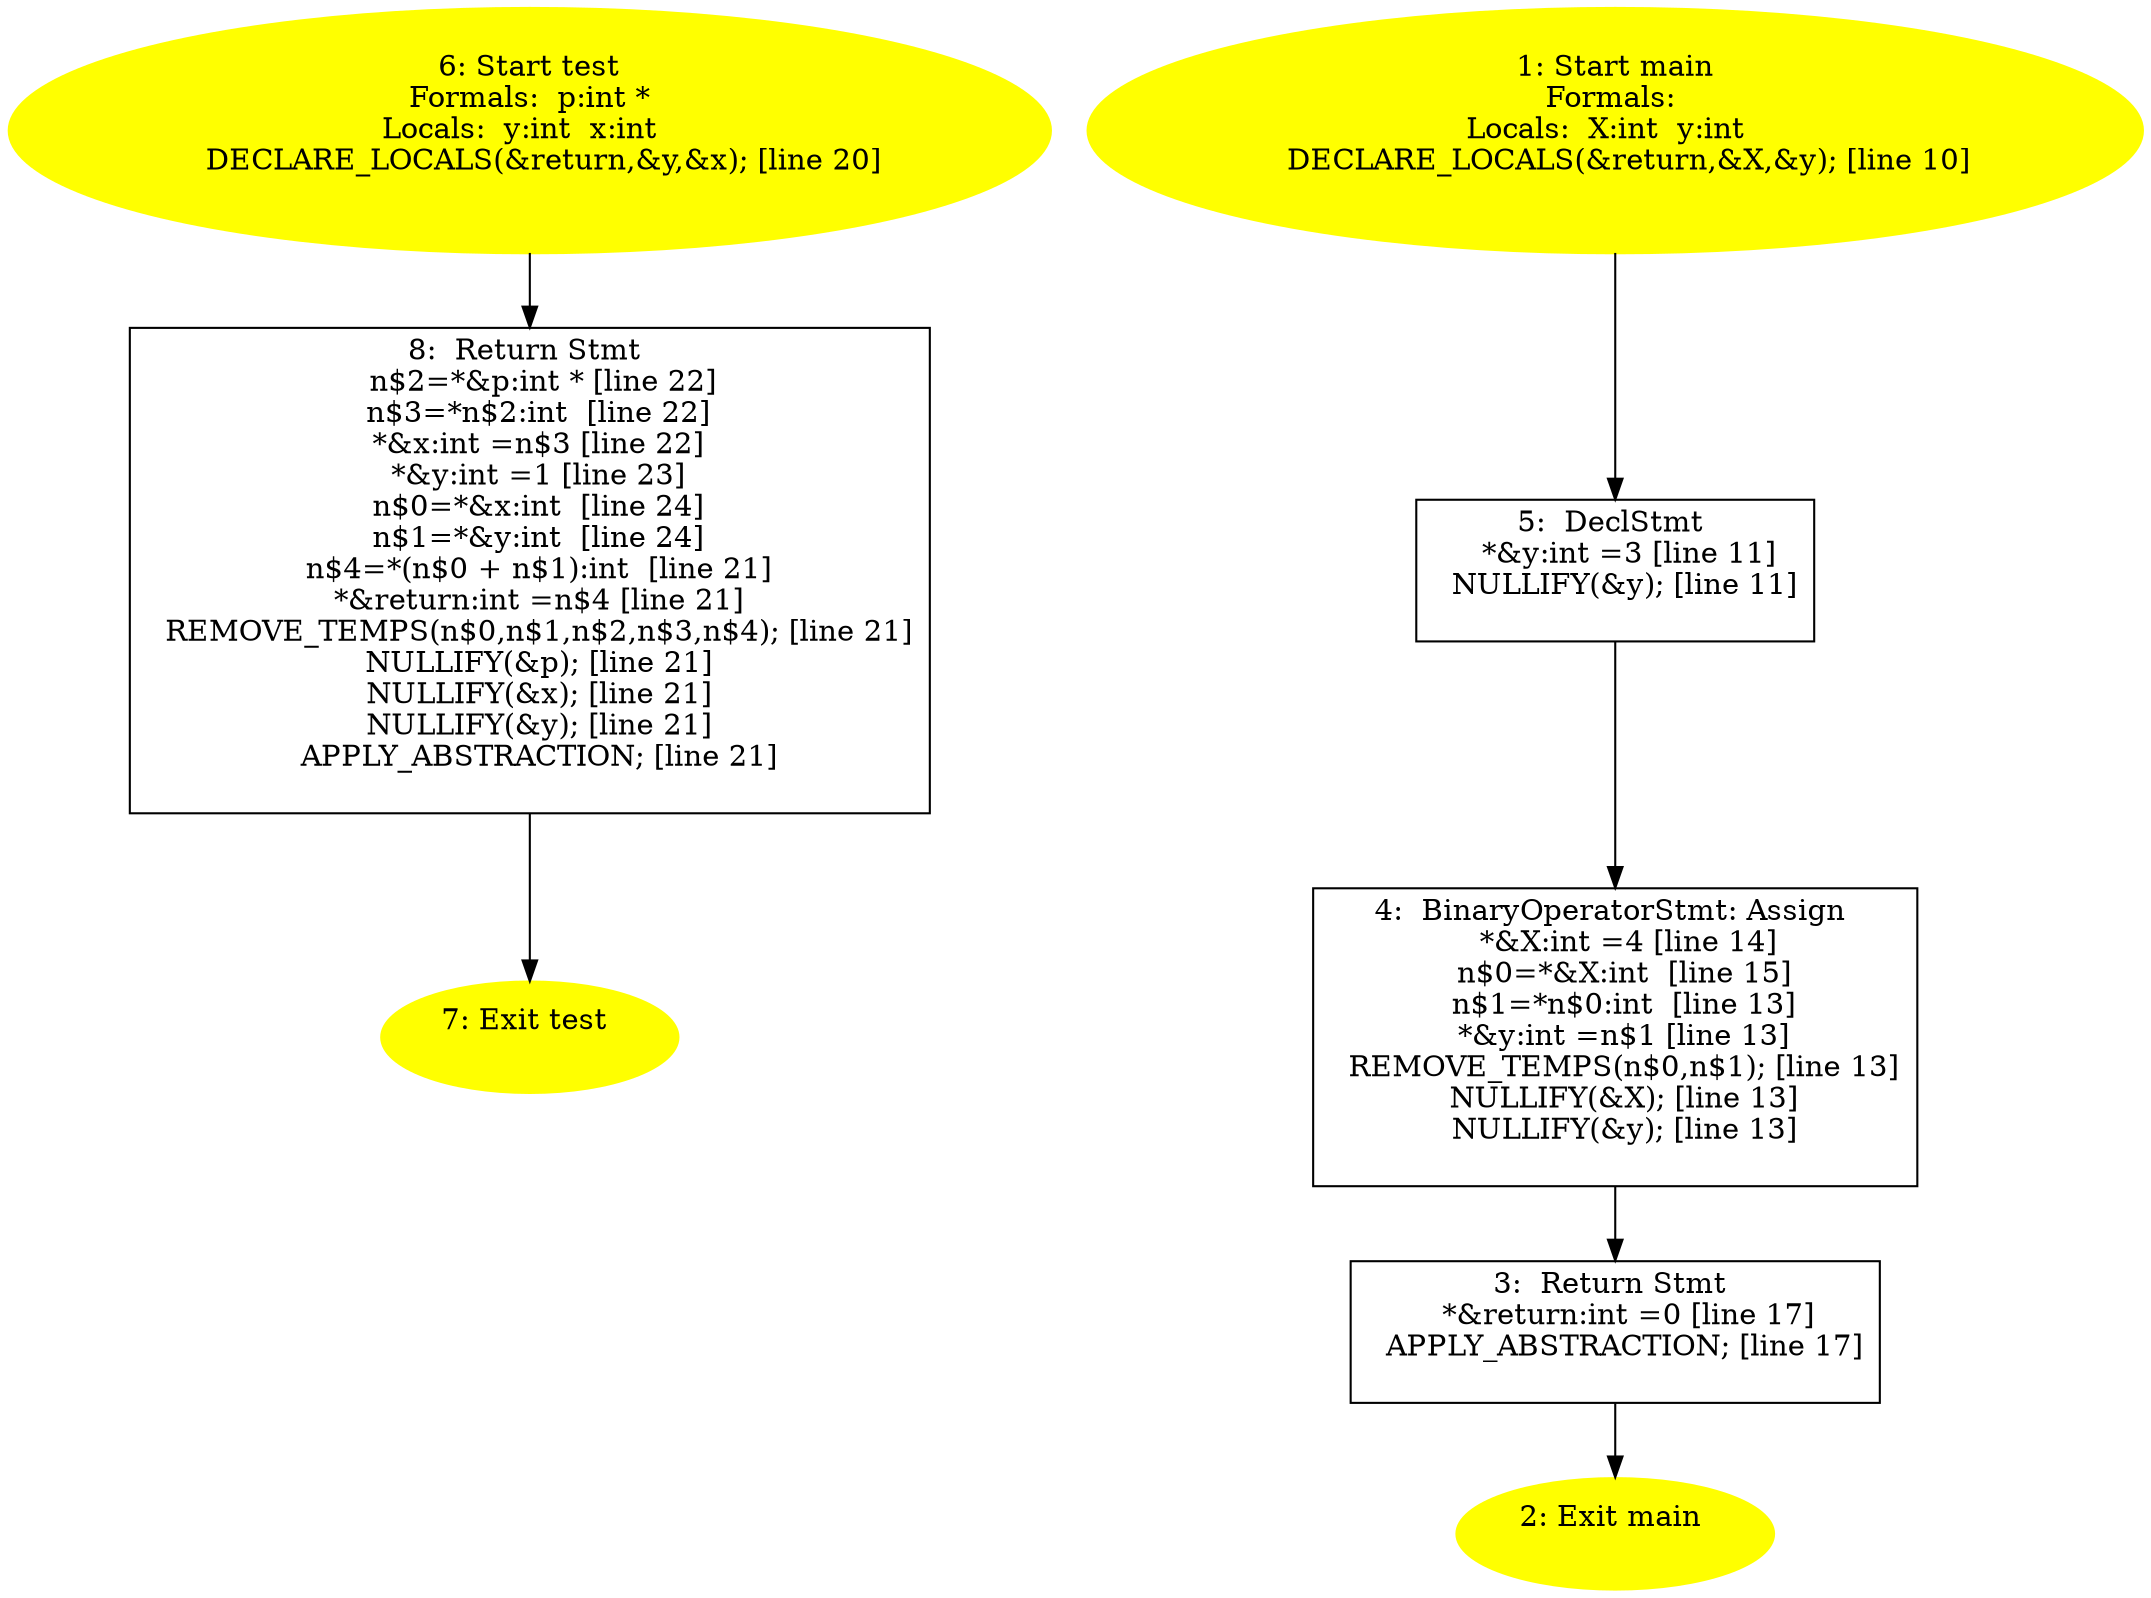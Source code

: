 /* @generated */
digraph iCFG {
8 [label="8:  Return Stmt \n   n$2=*&p:int * [line 22]\n  n$3=*n$2:int  [line 22]\n  *&x:int =n$3 [line 22]\n  *&y:int =1 [line 23]\n  n$0=*&x:int  [line 24]\n  n$1=*&y:int  [line 24]\n  n$4=*(n$0 + n$1):int  [line 21]\n  *&return:int =n$4 [line 21]\n  REMOVE_TEMPS(n$0,n$1,n$2,n$3,n$4); [line 21]\n  NULLIFY(&p); [line 21]\n  NULLIFY(&x); [line 21]\n  NULLIFY(&y); [line 21]\n  APPLY_ABSTRACTION; [line 21]\n " shape="box"]
	

	 8 -> 7 ;
7 [label="7: Exit test \n  " color=yellow style=filled]
	

6 [label="6: Start test\nFormals:  p:int *\nLocals:  y:int  x:int  \n   DECLARE_LOCALS(&return,&y,&x); [line 20]\n " color=yellow style=filled]
	

	 6 -> 8 ;
5 [label="5:  DeclStmt \n   *&y:int =3 [line 11]\n  NULLIFY(&y); [line 11]\n " shape="box"]
	

	 5 -> 4 ;
4 [label="4:  BinaryOperatorStmt: Assign \n   *&X:int =4 [line 14]\n  n$0=*&X:int  [line 15]\n  n$1=*n$0:int  [line 13]\n  *&y:int =n$1 [line 13]\n  REMOVE_TEMPS(n$0,n$1); [line 13]\n  NULLIFY(&X); [line 13]\n  NULLIFY(&y); [line 13]\n " shape="box"]
	

	 4 -> 3 ;
3 [label="3:  Return Stmt \n   *&return:int =0 [line 17]\n  APPLY_ABSTRACTION; [line 17]\n " shape="box"]
	

	 3 -> 2 ;
2 [label="2: Exit main \n  " color=yellow style=filled]
	

1 [label="1: Start main\nFormals: \nLocals:  X:int  y:int  \n   DECLARE_LOCALS(&return,&X,&y); [line 10]\n " color=yellow style=filled]
	

	 1 -> 5 ;
}
